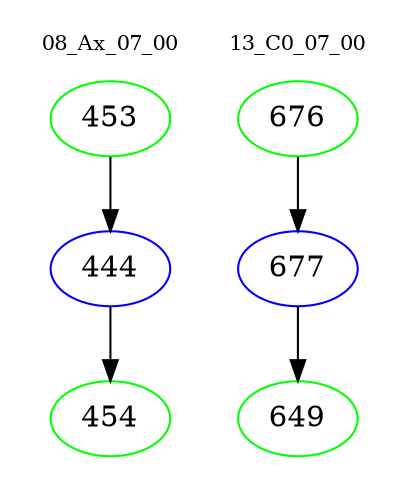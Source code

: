 digraph{
subgraph cluster_0 {
color = white
label = "08_Ax_07_00";
fontsize=10;
T0_453 [label="453", color="green"]
T0_453 -> T0_444 [color="black"]
T0_444 [label="444", color="blue"]
T0_444 -> T0_454 [color="black"]
T0_454 [label="454", color="green"]
}
subgraph cluster_1 {
color = white
label = "13_C0_07_00";
fontsize=10;
T1_676 [label="676", color="green"]
T1_676 -> T1_677 [color="black"]
T1_677 [label="677", color="blue"]
T1_677 -> T1_649 [color="black"]
T1_649 [label="649", color="green"]
}
}

